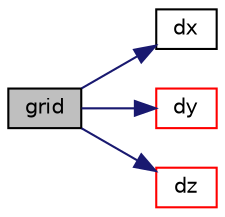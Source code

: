 digraph "grid"
{
  bgcolor="transparent";
  edge [fontname="Helvetica",fontsize="10",labelfontname="Helvetica",labelfontsize="10"];
  node [fontname="Helvetica",fontsize="10",shape=record];
  rankdir="LR";
  Node1 [label="grid",height=0.2,width=0.4,color="black", fillcolor="grey75", style="filled" fontcolor="black"];
  Node1 -> Node2 [color="midnightblue",fontsize="10",style="solid",fontname="Helvetica"];
  Node2 [label="dx",height=0.2,width=0.4,color="black",URL="$classFoam_1_1PDRblock.html#a52f13dac0e881db1ecce132445f20515",tooltip="Cell size in x-direction at i position. "];
  Node1 -> Node3 [color="midnightblue",fontsize="10",style="solid",fontname="Helvetica"];
  Node3 [label="dy",height=0.2,width=0.4,color="red",URL="$classFoam_1_1PDRblock.html#a372295ddd2867f52e93cabb97af24684",tooltip="Cell size in y-direction at j position. "];
  Node1 -> Node4 [color="midnightblue",fontsize="10",style="solid",fontname="Helvetica"];
  Node4 [label="dz",height=0.2,width=0.4,color="red",URL="$classFoam_1_1PDRblock.html#ad765c22e408fdb51fc49d839a9b6a843",tooltip="Cell size in z-direction at k position. "];
}
